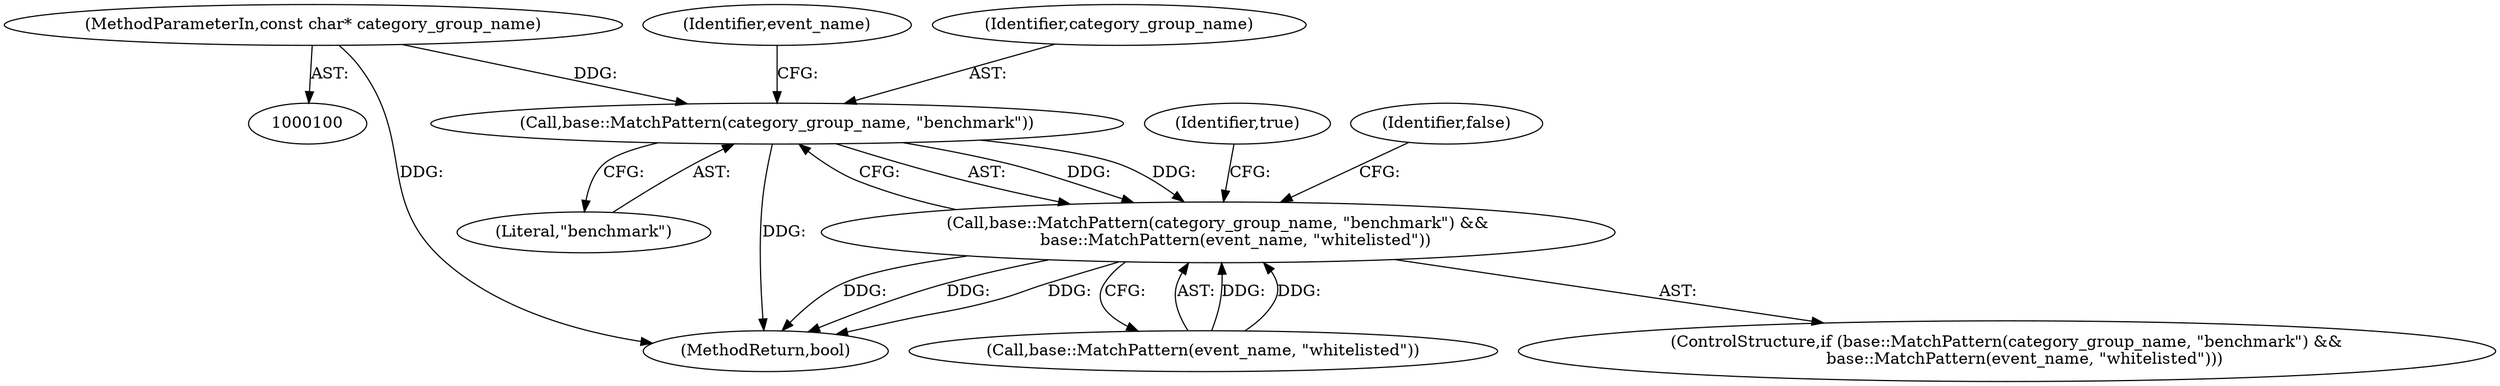 digraph "0_Chrome_870f3e99a1282023753fe8d8aed90879cbc6838f_2@pointer" {
"1000107" [label="(Call,base::MatchPattern(category_group_name, \"benchmark\"))"];
"1000101" [label="(MethodParameterIn,const char* category_group_name)"];
"1000106" [label="(Call,base::MatchPattern(category_group_name, \"benchmark\") &&\n       base::MatchPattern(event_name, \"whitelisted\"))"];
"1000109" [label="(Literal,\"benchmark\")"];
"1000111" [label="(Identifier,event_name)"];
"1000101" [label="(MethodParameterIn,const char* category_group_name)"];
"1000115" [label="(Identifier,true)"];
"1000118" [label="(MethodReturn,bool)"];
"1000110" [label="(Call,base::MatchPattern(event_name, \"whitelisted\"))"];
"1000108" [label="(Identifier,category_group_name)"];
"1000117" [label="(Identifier,false)"];
"1000105" [label="(ControlStructure,if (base::MatchPattern(category_group_name, \"benchmark\") &&\n       base::MatchPattern(event_name, \"whitelisted\")))"];
"1000106" [label="(Call,base::MatchPattern(category_group_name, \"benchmark\") &&\n       base::MatchPattern(event_name, \"whitelisted\"))"];
"1000107" [label="(Call,base::MatchPattern(category_group_name, \"benchmark\"))"];
"1000107" -> "1000106"  [label="AST: "];
"1000107" -> "1000109"  [label="CFG: "];
"1000108" -> "1000107"  [label="AST: "];
"1000109" -> "1000107"  [label="AST: "];
"1000111" -> "1000107"  [label="CFG: "];
"1000106" -> "1000107"  [label="CFG: "];
"1000107" -> "1000118"  [label="DDG: "];
"1000107" -> "1000106"  [label="DDG: "];
"1000107" -> "1000106"  [label="DDG: "];
"1000101" -> "1000107"  [label="DDG: "];
"1000101" -> "1000100"  [label="AST: "];
"1000101" -> "1000118"  [label="DDG: "];
"1000106" -> "1000105"  [label="AST: "];
"1000106" -> "1000110"  [label="CFG: "];
"1000110" -> "1000106"  [label="AST: "];
"1000115" -> "1000106"  [label="CFG: "];
"1000117" -> "1000106"  [label="CFG: "];
"1000106" -> "1000118"  [label="DDG: "];
"1000106" -> "1000118"  [label="DDG: "];
"1000106" -> "1000118"  [label="DDG: "];
"1000110" -> "1000106"  [label="DDG: "];
"1000110" -> "1000106"  [label="DDG: "];
}
